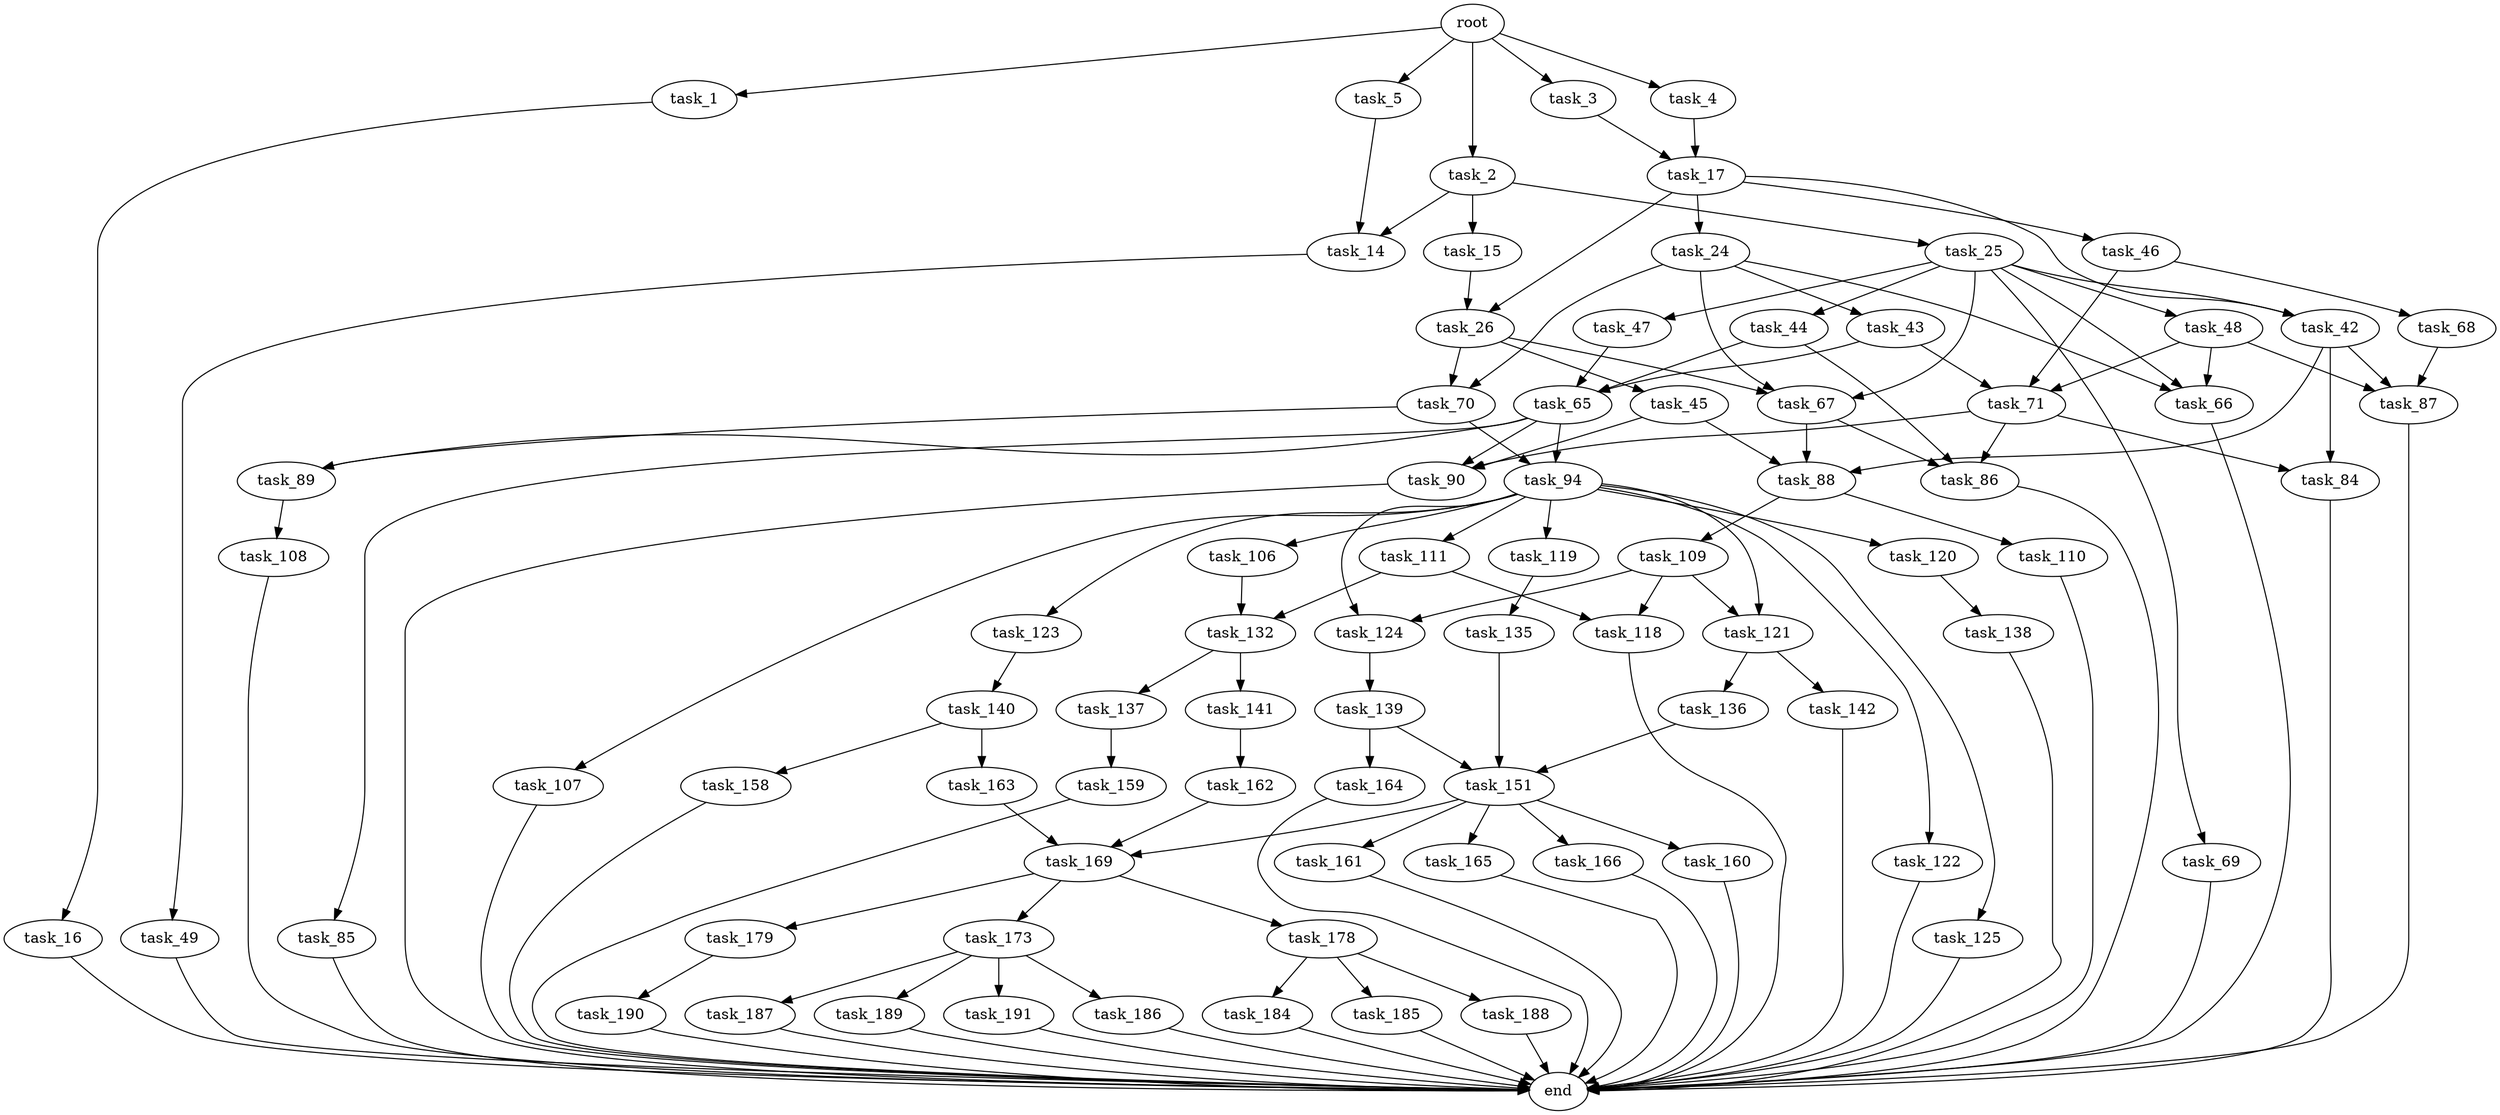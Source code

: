 digraph G {
  root [size="0.000000"];
  task_1 [size="3309841507.000000"];
  task_2 [size="13185699989.000000"];
  task_3 [size="26938212355.000000"];
  task_4 [size="25085517658.000000"];
  task_5 [size="8370705779.000000"];
  task_14 [size="20192483975.000000"];
  task_15 [size="50107922526.000000"];
  task_16 [size="19630432818.000000"];
  task_17 [size="25536881979.000000"];
  task_24 [size="11738468575.000000"];
  task_25 [size="231928233984.000000"];
  task_26 [size="4396874833.000000"];
  task_42 [size="249139529398.000000"];
  task_43 [size="782757789696.000000"];
  task_44 [size="41675488198.000000"];
  task_45 [size="1073741824000.000000"];
  task_46 [size="82572537137.000000"];
  task_47 [size="194396155144.000000"];
  task_48 [size="678568571227.000000"];
  task_49 [size="877979461503.000000"];
  task_65 [size="299978963587.000000"];
  task_66 [size="782757789696.000000"];
  task_67 [size="408085957054.000000"];
  task_68 [size="6973549931.000000"];
  task_69 [size="11447549155.000000"];
  task_70 [size="29318862655.000000"];
  task_71 [size="1073741824000.000000"];
  task_84 [size="782757789696.000000"];
  task_85 [size="22350427471.000000"];
  task_86 [size="782757789696.000000"];
  task_87 [size="9571999377.000000"];
  task_88 [size="134217728000.000000"];
  task_89 [size="1416212678.000000"];
  task_90 [size="30691148596.000000"];
  task_94 [size="24746238771.000000"];
  task_106 [size="134217728000.000000"];
  task_107 [size="68719476736.000000"];
  task_108 [size="1895424354.000000"];
  task_109 [size="818844814290.000000"];
  task_110 [size="134217728000.000000"];
  task_111 [size="308211568290.000000"];
  task_118 [size="1520252078.000000"];
  task_119 [size="642857818710.000000"];
  task_120 [size="24321378009.000000"];
  task_121 [size="296889571808.000000"];
  task_122 [size="2443422642.000000"];
  task_123 [size="134217728000.000000"];
  task_124 [size="39974003293.000000"];
  task_125 [size="1073741824000.000000"];
  task_132 [size="782757789696.000000"];
  task_135 [size="21342494418.000000"];
  task_136 [size="3460210682.000000"];
  task_137 [size="37745104364.000000"];
  task_138 [size="296177797.000000"];
  task_139 [size="20827542589.000000"];
  task_140 [size="826224446.000000"];
  task_141 [size="231928233984.000000"];
  task_142 [size="68719476736.000000"];
  task_151 [size="1097885541430.000000"];
  task_158 [size="8589934592.000000"];
  task_159 [size="68719476736.000000"];
  task_160 [size="11155383971.000000"];
  task_161 [size="68719476736.000000"];
  task_162 [size="2356400642.000000"];
  task_163 [size="31142814439.000000"];
  task_164 [size="1073741824000.000000"];
  task_165 [size="119419394969.000000"];
  task_166 [size="4410173539.000000"];
  task_169 [size="68719476736.000000"];
  task_173 [size="9630650146.000000"];
  task_178 [size="1002319276826.000000"];
  task_179 [size="8589934592.000000"];
  task_184 [size="68719476736.000000"];
  task_185 [size="35585071928.000000"];
  task_186 [size="277721365561.000000"];
  task_187 [size="782757789696.000000"];
  task_188 [size="25831225616.000000"];
  task_189 [size="95301242845.000000"];
  task_190 [size="40644759061.000000"];
  task_191 [size="200534710692.000000"];
  end [size="0.000000"];

  root -> task_1 [size="1.000000"];
  root -> task_2 [size="1.000000"];
  root -> task_3 [size="1.000000"];
  root -> task_4 [size="1.000000"];
  root -> task_5 [size="1.000000"];
  task_1 -> task_16 [size="301989888.000000"];
  task_2 -> task_14 [size="411041792.000000"];
  task_2 -> task_15 [size="411041792.000000"];
  task_2 -> task_25 [size="411041792.000000"];
  task_3 -> task_17 [size="33554432.000000"];
  task_4 -> task_17 [size="411041792.000000"];
  task_5 -> task_14 [size="134217728.000000"];
  task_14 -> task_49 [size="838860800.000000"];
  task_15 -> task_26 [size="134217728.000000"];
  task_16 -> end [size="1.000000"];
  task_17 -> task_24 [size="411041792.000000"];
  task_17 -> task_26 [size="411041792.000000"];
  task_17 -> task_42 [size="411041792.000000"];
  task_17 -> task_46 [size="411041792.000000"];
  task_24 -> task_43 [size="679477248.000000"];
  task_24 -> task_66 [size="679477248.000000"];
  task_24 -> task_67 [size="679477248.000000"];
  task_24 -> task_70 [size="679477248.000000"];
  task_25 -> task_42 [size="301989888.000000"];
  task_25 -> task_44 [size="301989888.000000"];
  task_25 -> task_47 [size="301989888.000000"];
  task_25 -> task_48 [size="301989888.000000"];
  task_25 -> task_66 [size="301989888.000000"];
  task_25 -> task_67 [size="301989888.000000"];
  task_25 -> task_69 [size="301989888.000000"];
  task_26 -> task_45 [size="134217728.000000"];
  task_26 -> task_67 [size="134217728.000000"];
  task_26 -> task_70 [size="134217728.000000"];
  task_42 -> task_84 [size="301989888.000000"];
  task_42 -> task_87 [size="301989888.000000"];
  task_42 -> task_88 [size="301989888.000000"];
  task_43 -> task_65 [size="679477248.000000"];
  task_43 -> task_71 [size="679477248.000000"];
  task_44 -> task_65 [size="838860800.000000"];
  task_44 -> task_86 [size="838860800.000000"];
  task_45 -> task_88 [size="838860800.000000"];
  task_45 -> task_90 [size="838860800.000000"];
  task_46 -> task_68 [size="209715200.000000"];
  task_46 -> task_71 [size="209715200.000000"];
  task_47 -> task_65 [size="134217728.000000"];
  task_48 -> task_66 [size="536870912.000000"];
  task_48 -> task_71 [size="536870912.000000"];
  task_48 -> task_87 [size="536870912.000000"];
  task_49 -> end [size="1.000000"];
  task_65 -> task_85 [size="411041792.000000"];
  task_65 -> task_89 [size="411041792.000000"];
  task_65 -> task_90 [size="411041792.000000"];
  task_65 -> task_94 [size="411041792.000000"];
  task_66 -> end [size="1.000000"];
  task_67 -> task_86 [size="301989888.000000"];
  task_67 -> task_88 [size="301989888.000000"];
  task_68 -> task_87 [size="134217728.000000"];
  task_69 -> end [size="1.000000"];
  task_70 -> task_89 [size="679477248.000000"];
  task_70 -> task_94 [size="679477248.000000"];
  task_71 -> task_84 [size="838860800.000000"];
  task_71 -> task_86 [size="838860800.000000"];
  task_71 -> task_90 [size="838860800.000000"];
  task_84 -> end [size="1.000000"];
  task_85 -> end [size="1.000000"];
  task_86 -> end [size="1.000000"];
  task_87 -> end [size="1.000000"];
  task_88 -> task_109 [size="209715200.000000"];
  task_88 -> task_110 [size="209715200.000000"];
  task_89 -> task_108 [size="134217728.000000"];
  task_90 -> end [size="1.000000"];
  task_94 -> task_106 [size="33554432.000000"];
  task_94 -> task_107 [size="33554432.000000"];
  task_94 -> task_111 [size="33554432.000000"];
  task_94 -> task_119 [size="33554432.000000"];
  task_94 -> task_120 [size="33554432.000000"];
  task_94 -> task_121 [size="33554432.000000"];
  task_94 -> task_122 [size="33554432.000000"];
  task_94 -> task_123 [size="33554432.000000"];
  task_94 -> task_124 [size="33554432.000000"];
  task_94 -> task_125 [size="33554432.000000"];
  task_106 -> task_132 [size="209715200.000000"];
  task_107 -> end [size="1.000000"];
  task_108 -> end [size="1.000000"];
  task_109 -> task_118 [size="536870912.000000"];
  task_109 -> task_121 [size="536870912.000000"];
  task_109 -> task_124 [size="536870912.000000"];
  task_110 -> end [size="1.000000"];
  task_111 -> task_118 [size="838860800.000000"];
  task_111 -> task_132 [size="838860800.000000"];
  task_118 -> end [size="1.000000"];
  task_119 -> task_135 [size="838860800.000000"];
  task_120 -> task_138 [size="536870912.000000"];
  task_121 -> task_136 [size="838860800.000000"];
  task_121 -> task_142 [size="838860800.000000"];
  task_122 -> end [size="1.000000"];
  task_123 -> task_140 [size="209715200.000000"];
  task_124 -> task_139 [size="679477248.000000"];
  task_125 -> end [size="1.000000"];
  task_132 -> task_137 [size="679477248.000000"];
  task_132 -> task_141 [size="679477248.000000"];
  task_135 -> task_151 [size="75497472.000000"];
  task_136 -> task_151 [size="209715200.000000"];
  task_137 -> task_159 [size="134217728.000000"];
  task_138 -> end [size="1.000000"];
  task_139 -> task_151 [size="536870912.000000"];
  task_139 -> task_164 [size="536870912.000000"];
  task_140 -> task_158 [size="33554432.000000"];
  task_140 -> task_163 [size="33554432.000000"];
  task_141 -> task_162 [size="301989888.000000"];
  task_142 -> end [size="1.000000"];
  task_151 -> task_160 [size="679477248.000000"];
  task_151 -> task_161 [size="679477248.000000"];
  task_151 -> task_165 [size="679477248.000000"];
  task_151 -> task_166 [size="679477248.000000"];
  task_151 -> task_169 [size="679477248.000000"];
  task_158 -> end [size="1.000000"];
  task_159 -> end [size="1.000000"];
  task_160 -> end [size="1.000000"];
  task_161 -> end [size="1.000000"];
  task_162 -> task_169 [size="75497472.000000"];
  task_163 -> task_169 [size="536870912.000000"];
  task_164 -> end [size="1.000000"];
  task_165 -> end [size="1.000000"];
  task_166 -> end [size="1.000000"];
  task_169 -> task_173 [size="134217728.000000"];
  task_169 -> task_178 [size="134217728.000000"];
  task_169 -> task_179 [size="134217728.000000"];
  task_173 -> task_186 [size="838860800.000000"];
  task_173 -> task_187 [size="838860800.000000"];
  task_173 -> task_189 [size="838860800.000000"];
  task_173 -> task_191 [size="838860800.000000"];
  task_178 -> task_184 [size="838860800.000000"];
  task_178 -> task_185 [size="838860800.000000"];
  task_178 -> task_188 [size="838860800.000000"];
  task_179 -> task_190 [size="33554432.000000"];
  task_184 -> end [size="1.000000"];
  task_185 -> end [size="1.000000"];
  task_186 -> end [size="1.000000"];
  task_187 -> end [size="1.000000"];
  task_188 -> end [size="1.000000"];
  task_189 -> end [size="1.000000"];
  task_190 -> end [size="1.000000"];
  task_191 -> end [size="1.000000"];
}

